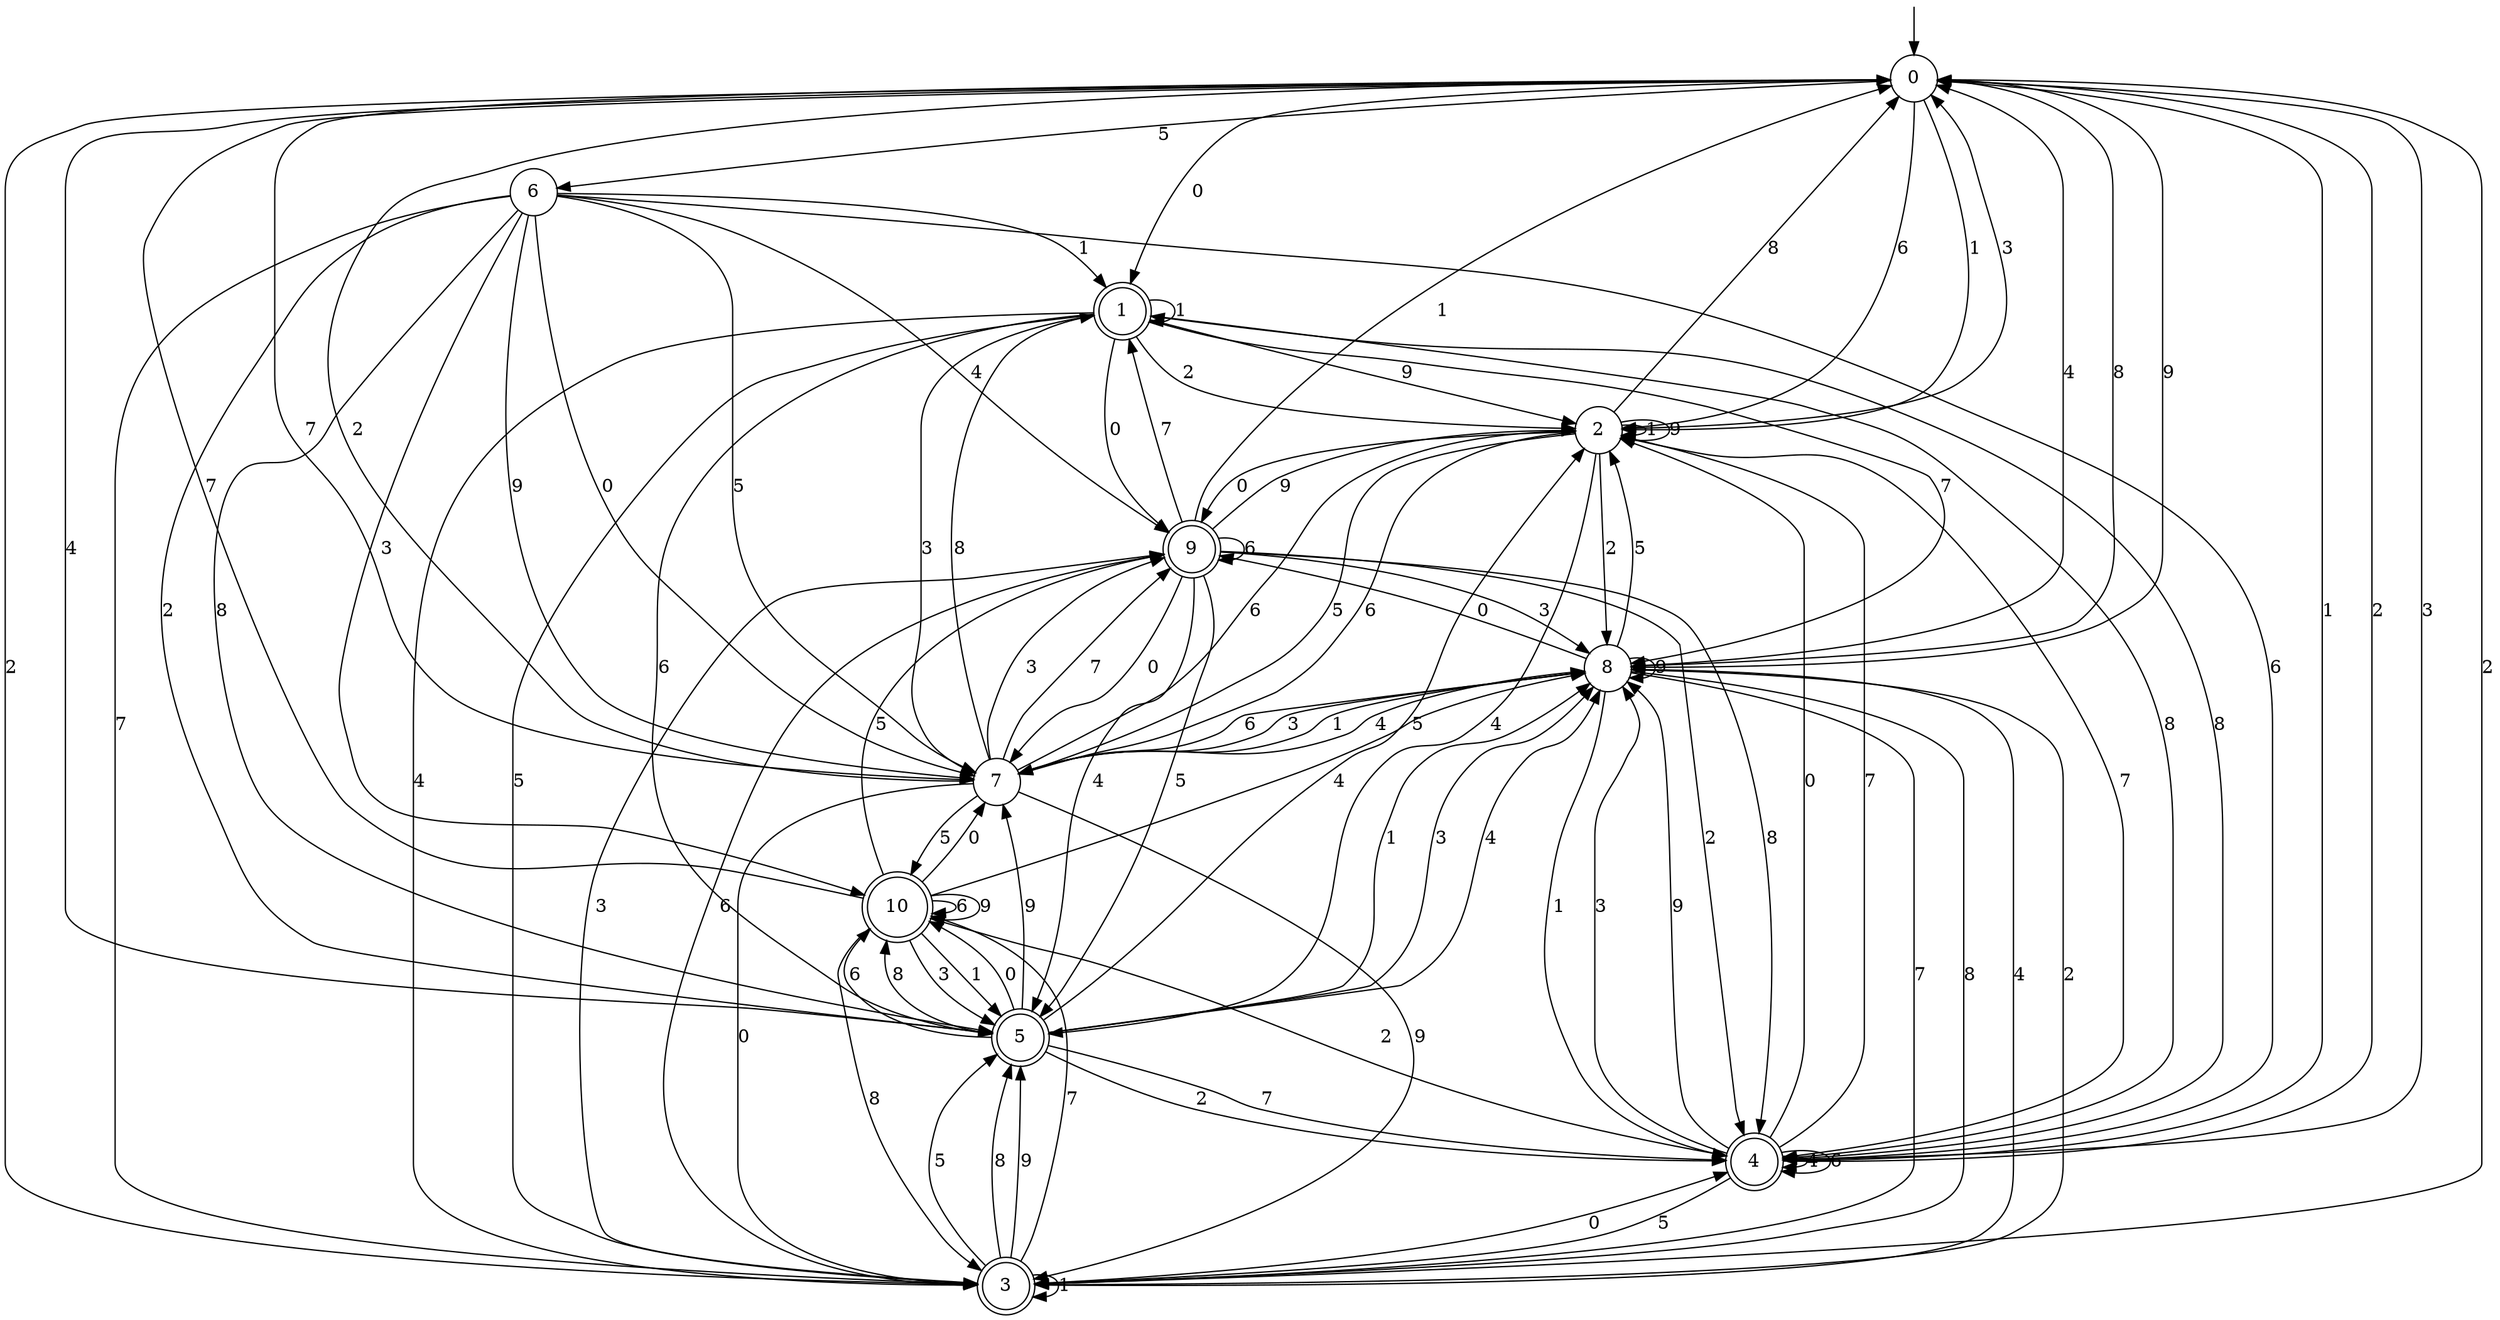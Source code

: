 digraph g {

	s0 [shape="circle" label="0"];
	s1 [shape="doublecircle" label="1"];
	s2 [shape="circle" label="2"];
	s3 [shape="doublecircle" label="3"];
	s4 [shape="doublecircle" label="4"];
	s5 [shape="doublecircle" label="5"];
	s6 [shape="circle" label="6"];
	s7 [shape="circle" label="7"];
	s8 [shape="circle" label="8"];
	s9 [shape="doublecircle" label="9"];
	s10 [shape="doublecircle" label="10"];
	s0 -> s1 [label="0"];
	s0 -> s2 [label="1"];
	s0 -> s3 [label="2"];
	s0 -> s4 [label="3"];
	s0 -> s5 [label="4"];
	s0 -> s6 [label="5"];
	s0 -> s2 [label="6"];
	s0 -> s7 [label="7"];
	s0 -> s8 [label="8"];
	s0 -> s8 [label="9"];
	s1 -> s9 [label="0"];
	s1 -> s1 [label="1"];
	s1 -> s2 [label="2"];
	s1 -> s7 [label="3"];
	s1 -> s3 [label="4"];
	s1 -> s3 [label="5"];
	s1 -> s5 [label="6"];
	s1 -> s8 [label="7"];
	s1 -> s4 [label="8"];
	s1 -> s2 [label="9"];
	s2 -> s9 [label="0"];
	s2 -> s2 [label="1"];
	s2 -> s8 [label="2"];
	s2 -> s0 [label="3"];
	s2 -> s5 [label="4"];
	s2 -> s7 [label="5"];
	s2 -> s7 [label="6"];
	s2 -> s4 [label="7"];
	s2 -> s0 [label="8"];
	s2 -> s2 [label="9"];
	s3 -> s4 [label="0"];
	s3 -> s3 [label="1"];
	s3 -> s0 [label="2"];
	s3 -> s9 [label="3"];
	s3 -> s8 [label="4"];
	s3 -> s5 [label="5"];
	s3 -> s9 [label="6"];
	s3 -> s10 [label="7"];
	s3 -> s5 [label="8"];
	s3 -> s5 [label="9"];
	s4 -> s2 [label="0"];
	s4 -> s0 [label="1"];
	s4 -> s0 [label="2"];
	s4 -> s8 [label="3"];
	s4 -> s4 [label="4"];
	s4 -> s3 [label="5"];
	s4 -> s4 [label="6"];
	s4 -> s2 [label="7"];
	s4 -> s1 [label="8"];
	s4 -> s8 [label="9"];
	s5 -> s10 [label="0"];
	s5 -> s8 [label="1"];
	s5 -> s4 [label="2"];
	s5 -> s8 [label="3"];
	s5 -> s8 [label="4"];
	s5 -> s2 [label="5"];
	s5 -> s10 [label="6"];
	s5 -> s4 [label="7"];
	s5 -> s10 [label="8"];
	s5 -> s7 [label="9"];
	s6 -> s7 [label="0"];
	s6 -> s1 [label="1"];
	s6 -> s5 [label="2"];
	s6 -> s10 [label="3"];
	s6 -> s9 [label="4"];
	s6 -> s7 [label="5"];
	s6 -> s4 [label="6"];
	s6 -> s3 [label="7"];
	s6 -> s5 [label="8"];
	s6 -> s7 [label="9"];
	s7 -> s3 [label="0"];
	s7 -> s8 [label="1"];
	s7 -> s0 [label="2"];
	s7 -> s9 [label="3"];
	s7 -> s8 [label="4"];
	s7 -> s10 [label="5"];
	s7 -> s2 [label="6"];
	s7 -> s9 [label="7"];
	s7 -> s1 [label="8"];
	s7 -> s3 [label="9"];
	s8 -> s9 [label="0"];
	s8 -> s4 [label="1"];
	s8 -> s3 [label="2"];
	s8 -> s7 [label="3"];
	s8 -> s0 [label="4"];
	s8 -> s2 [label="5"];
	s8 -> s7 [label="6"];
	s8 -> s3 [label="7"];
	s8 -> s3 [label="8"];
	s8 -> s8 [label="9"];
	s9 -> s7 [label="0"];
	s9 -> s0 [label="1"];
	s9 -> s4 [label="2"];
	s9 -> s8 [label="3"];
	s9 -> s5 [label="4"];
	s9 -> s5 [label="5"];
	s9 -> s9 [label="6"];
	s9 -> s1 [label="7"];
	s9 -> s4 [label="8"];
	s9 -> s2 [label="9"];
	s10 -> s7 [label="0"];
	s10 -> s5 [label="1"];
	s10 -> s4 [label="2"];
	s10 -> s5 [label="3"];
	s10 -> s8 [label="4"];
	s10 -> s9 [label="5"];
	s10 -> s10 [label="6"];
	s10 -> s0 [label="7"];
	s10 -> s3 [label="8"];
	s10 -> s10 [label="9"];

__start0 [label="" shape="none" width="0" height="0"];
__start0 -> s0;

}
